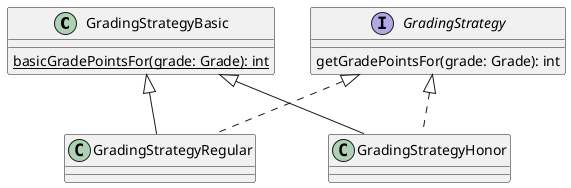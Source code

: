 @startuml
class GradingStrategyBasic{
    {static} basicGradePointsFor(grade: Grade): int
}
interface GradingStrategy {
    getGradePointsFor(grade: Grade): int
}

class GradingStrategyRegular extends GradingStrategyBasic implements  GradingStrategy
class GradingStrategyHonor extends GradingStrategyBasic implements  GradingStrategy
@enduml

@startuml
package studentinfo{
class Student{}
abstract Session{
    String department
    String number
    int credits
    List<Strudent> students
    LocalDate startDate
    URL url
}

Session -> "*" Student

class CourseSession extends Session {}
}

package summer {
class SummerCourseSession  extends studentinfo.Session {}
}
@enduml